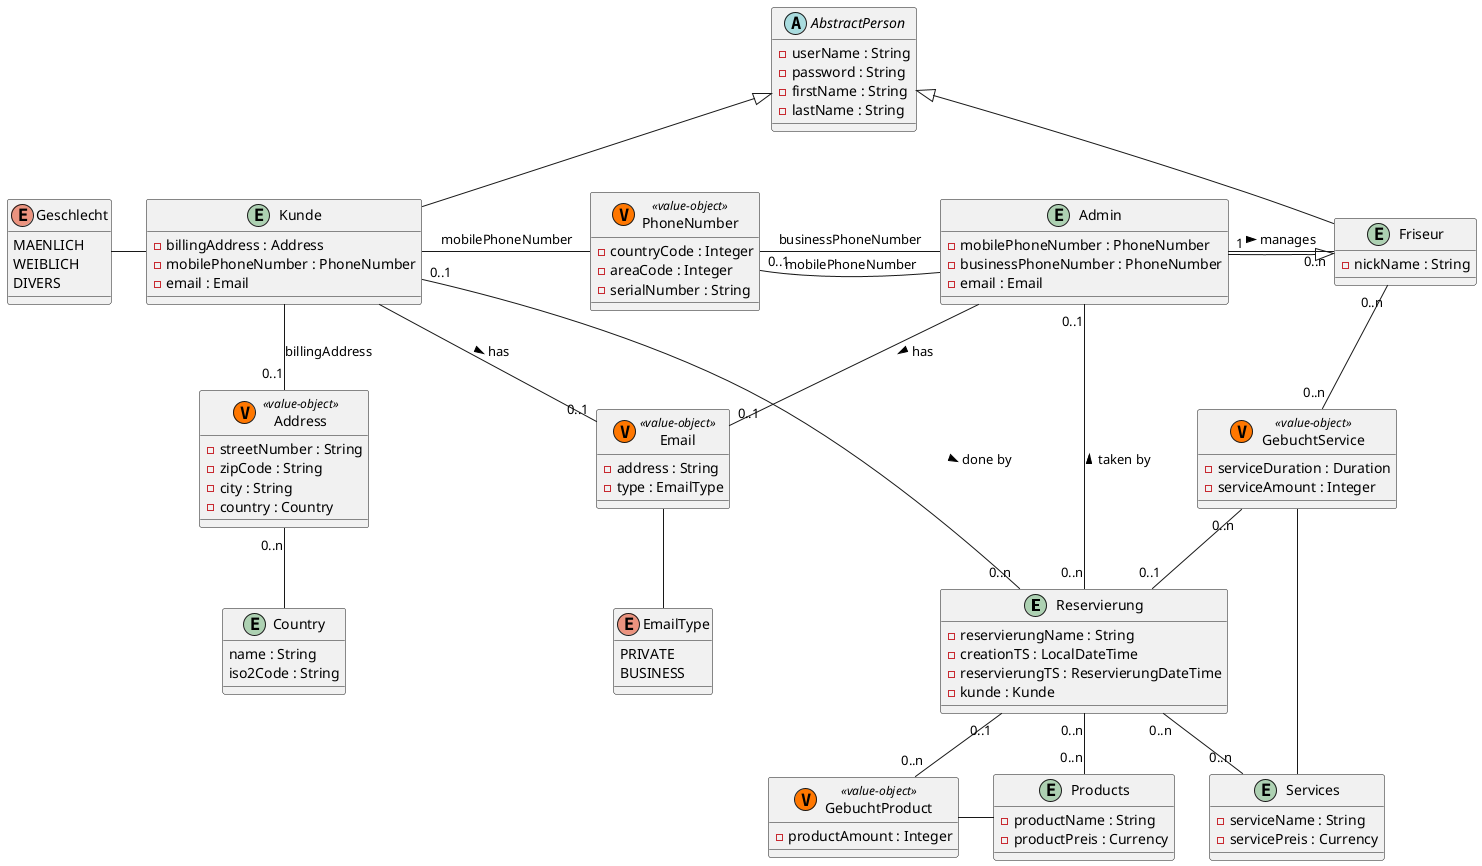 @startuml
'https://plantuml.com/class-diagram

entity Reservierung {
- reservierungName : String
- creationTS : LocalDateTime
- reservierungTS : ReservierungDateTime
- kunde : Kunde
}

entity Services {
- serviceName : String
- servicePreis : Currency
}

class GebuchtService  << (V, #FF7700) value-object >> {
- serviceDuration : Duration
- serviceAmount : Integer
}

entity Products {
- productName : String
- productPreis : Currency
}

class GebuchtProduct  << (V, #FF7700) value-object >> {
- productAmount : Integer
}

abstract AbstractPerson {
- userName : String
- password : String
- firstName : String
- lastName : String
}

entity Kunde {
- billingAddress : Address
- mobilePhoneNumber : PhoneNumber
- email : Email
}

entity Admin {
- mobilePhoneNumber : PhoneNumber
- businessPhoneNumber : PhoneNumber
- email : Email
}

entity Friseur {
- nickName : String
}

enum Geschlecht {
MAENLICH
WEIBLICH
DIVERS
}

entity Country {
name : String
iso2Code : String
}

enum EmailType {
PRIVATE
BUSINESS
}

class Address << (V, #FF7700) value-object >> {
- streetNumber : String
- zipCode : String
- city : String
- country : Country
}

class PhoneNumber << (V, #FF7700) value-object >> {
- countryCode : Integer
- areaCode : Integer
- serialNumber : String
}

class Email << (V, #FF7700) value-object >> {
- address : String
- type : EmailType
}

'Reservierung "0..n" o..o "0..1" ReservierungList
Admin --|> Friseur
Kunde -up-|> AbstractPerson
Friseur -up-|> AbstractPerson
Kunde "0..1" -right- "0..n" Reservierung : done by >
Admin "0..1" -- "0..n" Reservierung : taken by <
Reservierung "0..n" -down- "0..n" Products
Reservierung "0..n" -down- "0..n" Services
Reservierung "0..1" -- "0..n" GebuchtProduct
Reservierung "0..1" -up- "0..n" GebuchtService
Products  -left-  GebuchtProduct
Services  -right-  GebuchtService
Friseur "0..n" -- "0..n" GebuchtService
Admin "1" -right- "0..n" Friseur : manages >
Kunde -- "0..1" Address : billingAddress
Kunde -right- PhoneNumber : mobilePhoneNumber
Kunde -- "0..1" Email : has >
Kunde -left- Geschlecht
Admin -right- PhoneNumber : mobilePhoneNumber
Admin -up- "0..1" PhoneNumber : businessPhoneNumber
Admin -- "0..1" Email : has >
Email -- EmailType
Address "0..n" -- Country

@enduml